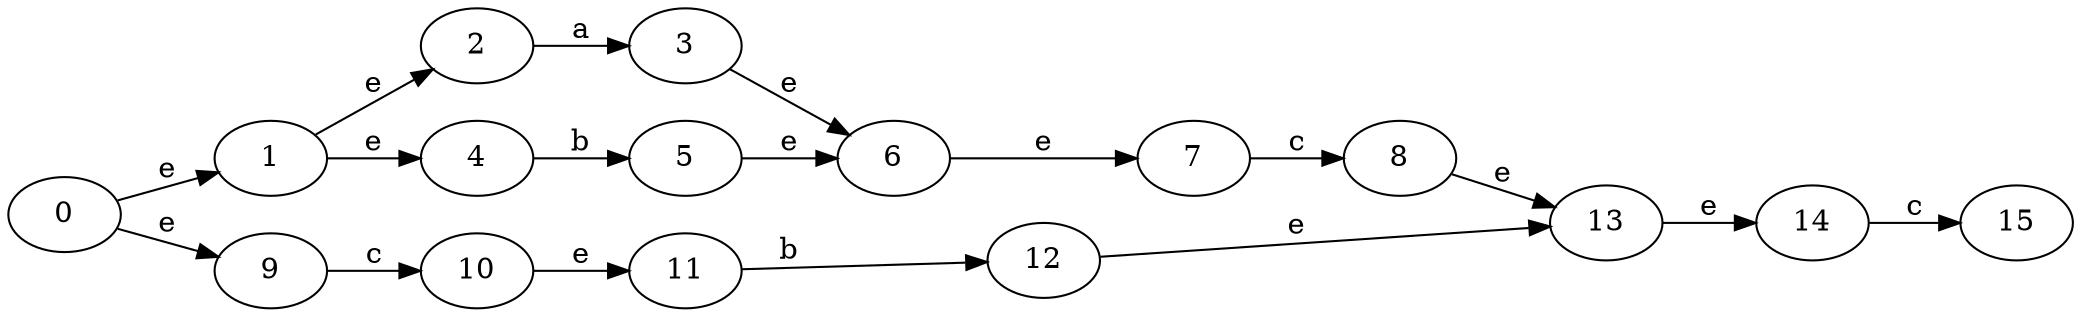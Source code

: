 digraph {
rankdir="LR";
node0[label="0"];
node1[label="1"];
node2[label="2"];
node3[label="3"];
node4[label="4"];
node5[label="5"];
node6[label="6"];
node7[label="7"];
node8[label="8"];
node9[label="9"];
node10[label="10"];
node11[label="11"];
node12[label="12"];
node13[label="13"];
node14[label="14"];
node15[label="15"];
node0 -> node1[label="e"];
node0 -> node9[label="e"];
node1 -> node2[label="e"];
node1 -> node4[label="e"];
node2 -> node3[label="a"];
node3 -> node6[label="e"];
node4 -> node5[label="b"];
node5 -> node6[label="e"];
node6 -> node7[label="e"];
node7 -> node8[label="c"];
node8 -> node13[label="e"];
node9 -> node10[label="c"];
node10 -> node11[label="e"];
node11 -> node12[label="b"];
node12 -> node13[label="e"];
node13 -> node14[label="e"];
node14 -> node15[label="c"];
}
